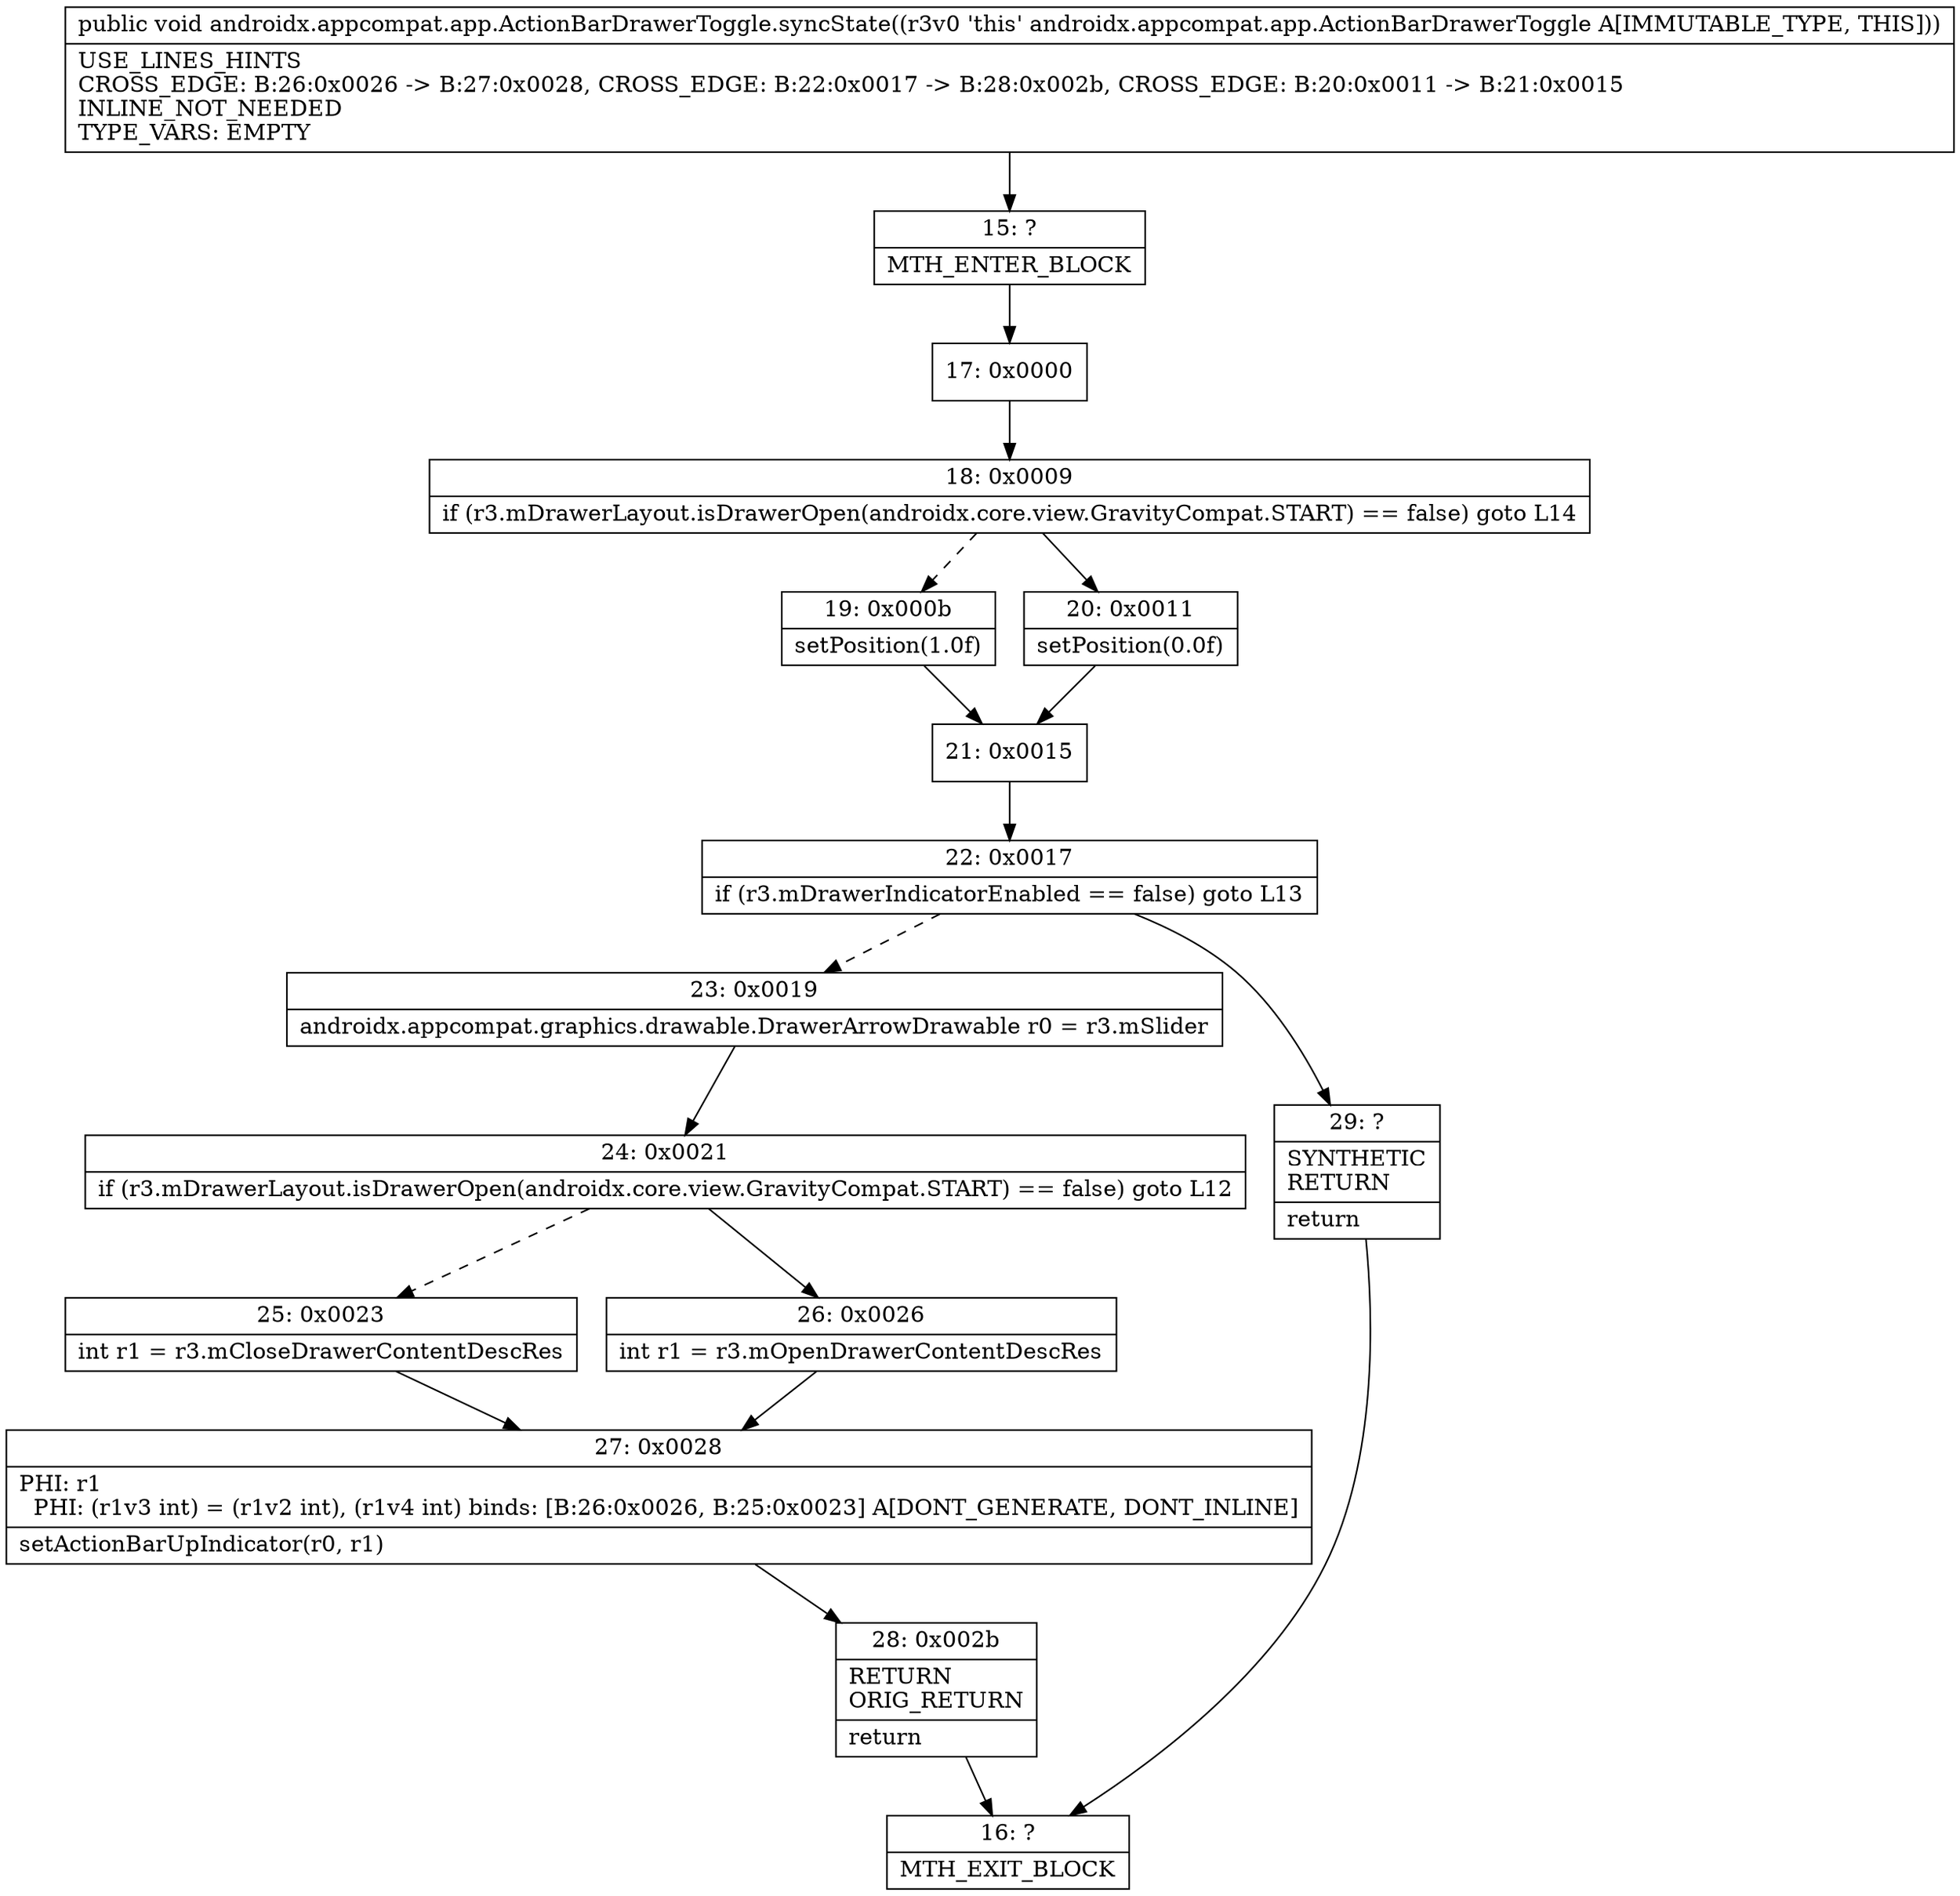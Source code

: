 digraph "CFG forandroidx.appcompat.app.ActionBarDrawerToggle.syncState()V" {
Node_15 [shape=record,label="{15\:\ ?|MTH_ENTER_BLOCK\l}"];
Node_17 [shape=record,label="{17\:\ 0x0000}"];
Node_18 [shape=record,label="{18\:\ 0x0009|if (r3.mDrawerLayout.isDrawerOpen(androidx.core.view.GravityCompat.START) == false) goto L14\l}"];
Node_19 [shape=record,label="{19\:\ 0x000b|setPosition(1.0f)\l}"];
Node_21 [shape=record,label="{21\:\ 0x0015}"];
Node_22 [shape=record,label="{22\:\ 0x0017|if (r3.mDrawerIndicatorEnabled == false) goto L13\l}"];
Node_23 [shape=record,label="{23\:\ 0x0019|androidx.appcompat.graphics.drawable.DrawerArrowDrawable r0 = r3.mSlider\l}"];
Node_24 [shape=record,label="{24\:\ 0x0021|if (r3.mDrawerLayout.isDrawerOpen(androidx.core.view.GravityCompat.START) == false) goto L12\l}"];
Node_25 [shape=record,label="{25\:\ 0x0023|int r1 = r3.mCloseDrawerContentDescRes\l}"];
Node_27 [shape=record,label="{27\:\ 0x0028|PHI: r1 \l  PHI: (r1v3 int) = (r1v2 int), (r1v4 int) binds: [B:26:0x0026, B:25:0x0023] A[DONT_GENERATE, DONT_INLINE]\l|setActionBarUpIndicator(r0, r1)\l}"];
Node_28 [shape=record,label="{28\:\ 0x002b|RETURN\lORIG_RETURN\l|return\l}"];
Node_16 [shape=record,label="{16\:\ ?|MTH_EXIT_BLOCK\l}"];
Node_26 [shape=record,label="{26\:\ 0x0026|int r1 = r3.mOpenDrawerContentDescRes\l}"];
Node_29 [shape=record,label="{29\:\ ?|SYNTHETIC\lRETURN\l|return\l}"];
Node_20 [shape=record,label="{20\:\ 0x0011|setPosition(0.0f)\l}"];
MethodNode[shape=record,label="{public void androidx.appcompat.app.ActionBarDrawerToggle.syncState((r3v0 'this' androidx.appcompat.app.ActionBarDrawerToggle A[IMMUTABLE_TYPE, THIS]))  | USE_LINES_HINTS\lCROSS_EDGE: B:26:0x0026 \-\> B:27:0x0028, CROSS_EDGE: B:22:0x0017 \-\> B:28:0x002b, CROSS_EDGE: B:20:0x0011 \-\> B:21:0x0015\lINLINE_NOT_NEEDED\lTYPE_VARS: EMPTY\l}"];
MethodNode -> Node_15;Node_15 -> Node_17;
Node_17 -> Node_18;
Node_18 -> Node_19[style=dashed];
Node_18 -> Node_20;
Node_19 -> Node_21;
Node_21 -> Node_22;
Node_22 -> Node_23[style=dashed];
Node_22 -> Node_29;
Node_23 -> Node_24;
Node_24 -> Node_25[style=dashed];
Node_24 -> Node_26;
Node_25 -> Node_27;
Node_27 -> Node_28;
Node_28 -> Node_16;
Node_26 -> Node_27;
Node_29 -> Node_16;
Node_20 -> Node_21;
}

